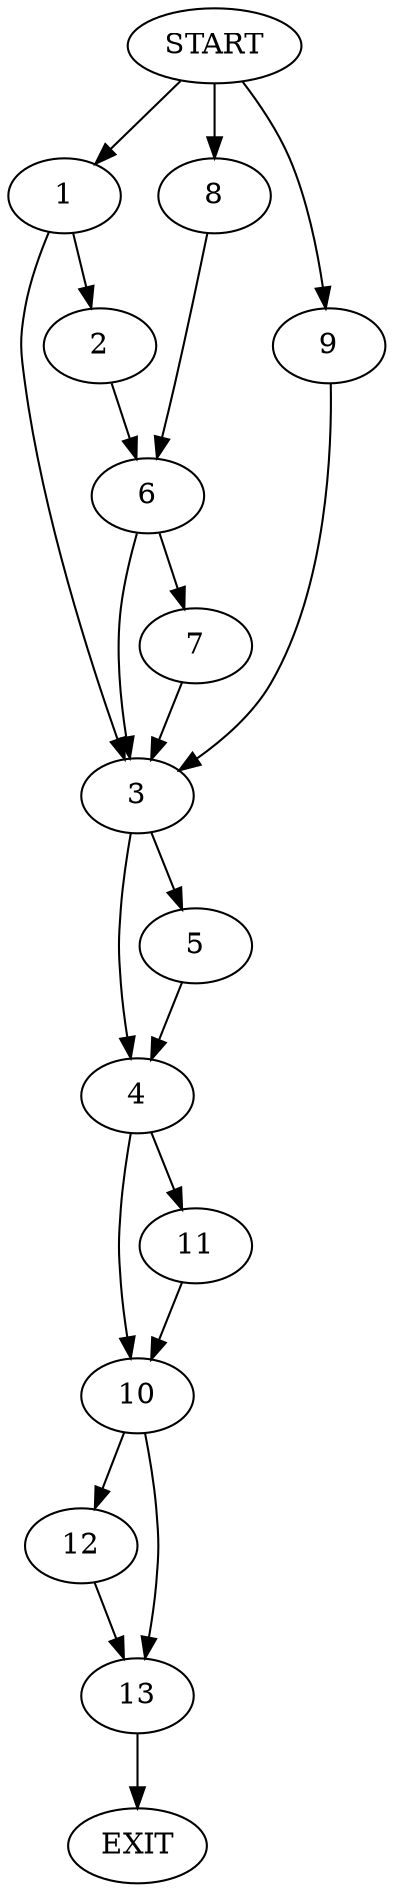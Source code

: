 digraph {
0 [label="START"]
14 [label="EXIT"]
0 -> 1
1 -> 2
1 -> 3
3 -> 4
3 -> 5
2 -> 6
6 -> 7
6 -> 3
0 -> 8
8 -> 6
7 -> 3
0 -> 9
9 -> 3
4 -> 10
4 -> 11
5 -> 4
10 -> 12
10 -> 13
11 -> 10
13 -> 14
12 -> 13
}
